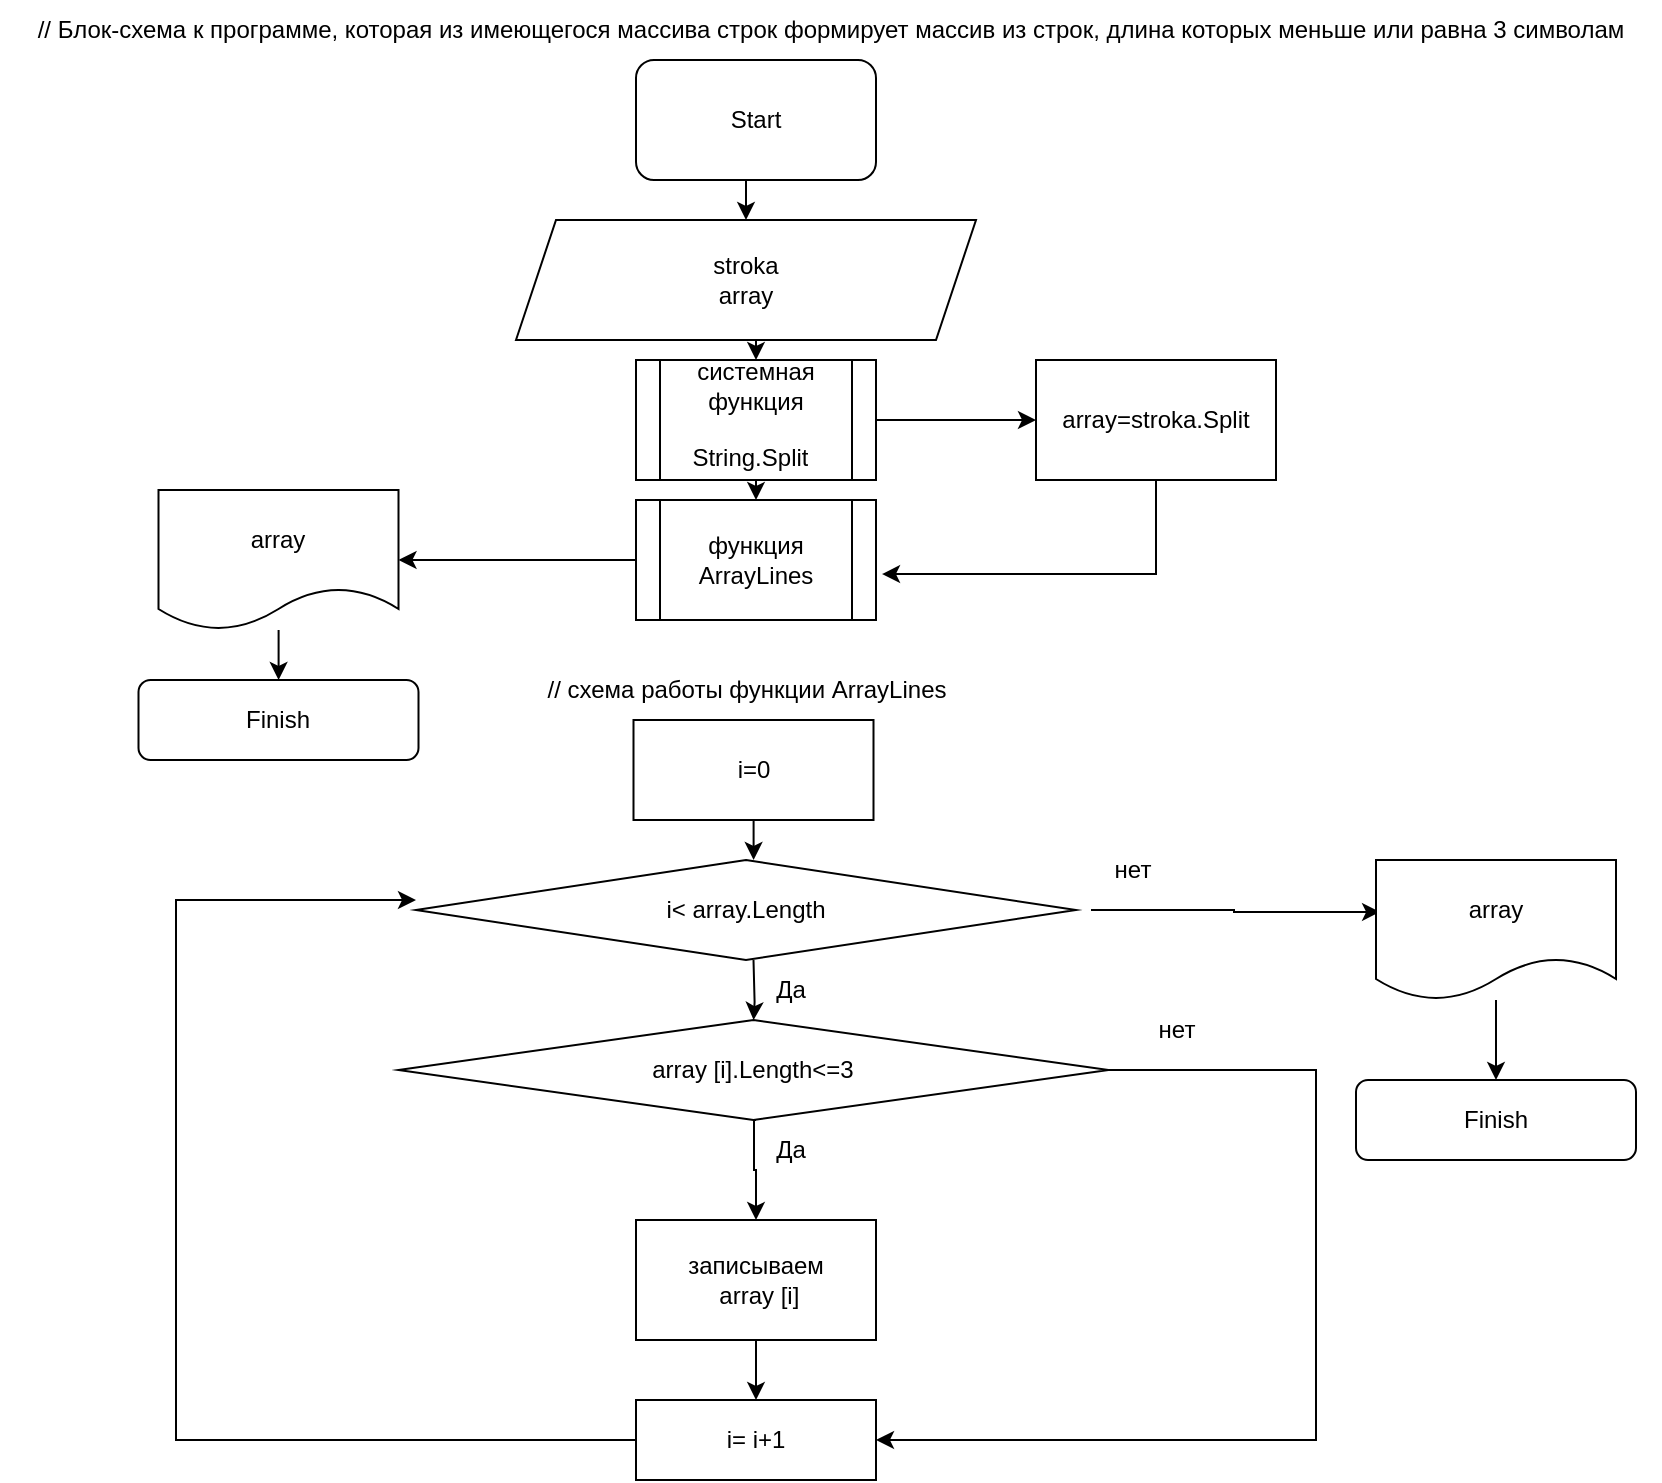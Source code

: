 <mxfile version="20.3.2" type="github"><diagram id="r7i823SI9OVyOnBor-Dp" name="Страница 1"><mxGraphModel dx="2522" dy="450" grid="1" gridSize="10" guides="1" tooltips="1" connect="1" arrows="1" fold="1" page="1" pageScale="1" pageWidth="827" pageHeight="1169" math="0" shadow="0"><root><mxCell id="0"/><mxCell id="1" parent="0"/><mxCell id="NRkwzebzrXKWIpvUE1C6-5" style="edgeStyle=orthogonalEdgeStyle;rounded=0;orthogonalLoop=1;jettySize=auto;html=1;exitX=0.5;exitY=1;exitDx=0;exitDy=0;entryX=0.5;entryY=0;entryDx=0;entryDy=0;" parent="1" source="NRkwzebzrXKWIpvUE1C6-1" edge="1" target="NRkwzebzrXKWIpvUE1C6-45"><mxGeometry relative="1" as="geometry"><mxPoint x="-450" y="180" as="targetPoint"/></mxGeometry></mxCell><mxCell id="NRkwzebzrXKWIpvUE1C6-1" value="&lt;font style=&quot;vertical-align: inherit;&quot;&gt;&lt;font style=&quot;vertical-align: inherit;&quot;&gt;Start&lt;/font&gt;&lt;/font&gt;" style="rounded=1;whiteSpace=wrap;html=1;" parent="1" vertex="1"><mxGeometry x="-510" y="70" width="120" height="60" as="geometry"/></mxCell><mxCell id="NRkwzebzrXKWIpvUE1C6-6" style="edgeStyle=orthogonalEdgeStyle;rounded=0;orthogonalLoop=1;jettySize=auto;html=1;exitX=0.5;exitY=1;exitDx=0;exitDy=0;entryX=0.5;entryY=0;entryDx=0;entryDy=0;" parent="1" edge="1"><mxGeometry relative="1" as="geometry"><mxPoint x="-450" y="300" as="sourcePoint"/><mxPoint x="-450" y="320" as="targetPoint"/></mxGeometry></mxCell><mxCell id="NRkwzebzrXKWIpvUE1C6-11" value="" style="edgeStyle=orthogonalEdgeStyle;rounded=0;orthogonalLoop=1;jettySize=auto;html=1;entryX=0.5;entryY=0;entryDx=0;entryDy=0;" parent="1" source="NRkwzebzrXKWIpvUE1C6-8" edge="1"><mxGeometry relative="1" as="geometry"><mxPoint x="-451.25" y="470" as="targetPoint"/></mxGeometry></mxCell><mxCell id="NRkwzebzrXKWIpvUE1C6-8" value="&lt;font style=&quot;vertical-align: inherit;&quot;&gt;&lt;font style=&quot;vertical-align: inherit;&quot;&gt;&lt;font style=&quot;vertical-align: inherit;&quot;&gt;&lt;font style=&quot;vertical-align: inherit;&quot;&gt;i=0&lt;/font&gt;&lt;/font&gt;&lt;/font&gt;&lt;/font&gt;" style="rounded=0;whiteSpace=wrap;html=1;" parent="1" vertex="1"><mxGeometry x="-511.25" y="400" width="120" height="50" as="geometry"/></mxCell><mxCell id="NRkwzebzrXKWIpvUE1C6-15" style="edgeStyle=orthogonalEdgeStyle;rounded=0;orthogonalLoop=1;jettySize=auto;html=1;exitX=0.5;exitY=1;exitDx=0;exitDy=0;" parent="1" target="NRkwzebzrXKWIpvUE1C6-13" edge="1"><mxGeometry relative="1" as="geometry"><Array as="points"/><mxPoint x="-451.25" y="520" as="sourcePoint"/></mxGeometry></mxCell><mxCell id="NRkwzebzrXKWIpvUE1C6-21" value="" style="edgeStyle=orthogonalEdgeStyle;rounded=0;orthogonalLoop=1;jettySize=auto;html=1;entryX=0.017;entryY=0.371;entryDx=0;entryDy=0;entryPerimeter=0;" parent="1" target="NRkwzebzrXKWIpvUE1C6-20" edge="1"><mxGeometry relative="1" as="geometry"><mxPoint x="-282.5" y="495" as="sourcePoint"/><mxPoint x="-190" y="495" as="targetPoint"/><Array as="points"><mxPoint x="-211" y="495"/><mxPoint x="-211" y="496"/></Array></mxGeometry></mxCell><mxCell id="NRkwzebzrXKWIpvUE1C6-24" value="" style="edgeStyle=orthogonalEdgeStyle;rounded=0;orthogonalLoop=1;jettySize=auto;html=1;entryX=0.5;entryY=0;entryDx=0;entryDy=0;exitX=0.075;exitY=0;exitDx=0;exitDy=0;exitPerimeter=0;" parent="1" source="NRkwzebzrXKWIpvUE1C6-36" target="NRkwzebzrXKWIpvUE1C6-23" edge="1"><mxGeometry relative="1" as="geometry"><Array as="points"><mxPoint x="-451" y="600"/><mxPoint x="-451" y="625"/><mxPoint x="-450" y="625"/></Array></mxGeometry></mxCell><mxCell id="NRkwzebzrXKWIpvUE1C6-32" style="edgeStyle=orthogonalEdgeStyle;rounded=0;orthogonalLoop=1;jettySize=auto;html=1;exitX=1;exitY=0.5;exitDx=0;exitDy=0;entryX=1;entryY=0.5;entryDx=0;entryDy=0;" parent="1" source="NRkwzebzrXKWIpvUE1C6-13" target="NRkwzebzrXKWIpvUE1C6-28" edge="1"><mxGeometry relative="1" as="geometry"><Array as="points"><mxPoint x="-170" y="575"/><mxPoint x="-170" y="760"/></Array></mxGeometry></mxCell><mxCell id="NRkwzebzrXKWIpvUE1C6-13" value="аrray [i].Length&amp;lt;=3" style="rhombus;whiteSpace=wrap;html=1;" parent="1" vertex="1"><mxGeometry x="-628.75" y="550" width="355" height="50" as="geometry"/></mxCell><mxCell id="NRkwzebzrXKWIpvUE1C6-19" value="&lt;font style=&quot;vertical-align: inherit;&quot;&gt;&lt;font style=&quot;vertical-align: inherit;&quot;&gt;&lt;font style=&quot;vertical-align: inherit;&quot;&gt;&lt;font style=&quot;vertical-align: inherit;&quot;&gt;Да&lt;/font&gt;&lt;/font&gt;&lt;/font&gt;&lt;/font&gt;" style="text;html=1;align=center;verticalAlign=middle;resizable=0;points=[];autosize=1;strokeColor=none;fillColor=none;" parent="1" vertex="1"><mxGeometry x="-453" y="520" width="40" height="30" as="geometry"/></mxCell><mxCell id="NRkwzebzrXKWIpvUE1C6-47" value="" style="edgeStyle=orthogonalEdgeStyle;rounded=0;orthogonalLoop=1;jettySize=auto;html=1;fontFamily=Helvetica;fontSize=12;fontColor=default;" parent="1" source="NRkwzebzrXKWIpvUE1C6-20" target="NRkwzebzrXKWIpvUE1C6-46" edge="1"><mxGeometry relative="1" as="geometry"/></mxCell><mxCell id="NRkwzebzrXKWIpvUE1C6-20" value="array" style="shape=document;whiteSpace=wrap;html=1;boundedLbl=1;" parent="1" vertex="1"><mxGeometry x="-140" y="470" width="120" height="70" as="geometry"/></mxCell><mxCell id="NRkwzebzrXKWIpvUE1C6-22" value="&lt;font style=&quot;vertical-align: inherit;&quot;&gt;&lt;font style=&quot;vertical-align: inherit;&quot;&gt;&lt;font style=&quot;vertical-align: inherit;&quot;&gt;&lt;font style=&quot;vertical-align: inherit;&quot;&gt;&lt;font style=&quot;vertical-align: inherit;&quot;&gt;&lt;font style=&quot;vertical-align: inherit;&quot;&gt;нет&lt;/font&gt;&lt;/font&gt;&lt;/font&gt;&lt;/font&gt;&lt;/font&gt;&lt;/font&gt;" style="text;html=1;align=center;verticalAlign=middle;resizable=0;points=[];autosize=1;strokeColor=none;fillColor=none;" parent="1" vertex="1"><mxGeometry x="-282.5" y="460" width="40" height="30" as="geometry"/></mxCell><mxCell id="NRkwzebzrXKWIpvUE1C6-29" value="" style="edgeStyle=orthogonalEdgeStyle;rounded=0;orthogonalLoop=1;jettySize=auto;html=1;" parent="1" source="NRkwzebzrXKWIpvUE1C6-23" target="NRkwzebzrXKWIpvUE1C6-28" edge="1"><mxGeometry relative="1" as="geometry"/></mxCell><mxCell id="NRkwzebzrXKWIpvUE1C6-23" value="&lt;font style=&quot;vertical-align: inherit;&quot;&gt;&lt;font style=&quot;vertical-align: inherit;&quot;&gt;записываем&lt;br&gt;&amp;nbsp;аrray [i]&lt;/font&gt;&lt;/font&gt;" style="whiteSpace=wrap;html=1;" parent="1" vertex="1"><mxGeometry x="-510" y="650" width="120" height="60" as="geometry"/></mxCell><mxCell id="NRkwzebzrXKWIpvUE1C6-30" style="edgeStyle=orthogonalEdgeStyle;rounded=0;orthogonalLoop=1;jettySize=auto;html=1;" parent="1" source="NRkwzebzrXKWIpvUE1C6-28" edge="1"><mxGeometry relative="1" as="geometry"><mxPoint x="-620" y="490" as="targetPoint"/><Array as="points"><mxPoint x="-740" y="760"/><mxPoint x="-740" y="490"/></Array></mxGeometry></mxCell><mxCell id="NRkwzebzrXKWIpvUE1C6-28" value="&lt;font style=&quot;vertical-align: inherit;&quot;&gt;&lt;font style=&quot;vertical-align: inherit;&quot;&gt;&lt;font style=&quot;vertical-align: inherit;&quot;&gt;&lt;font style=&quot;vertical-align: inherit;&quot;&gt;&lt;font style=&quot;vertical-align: inherit;&quot;&gt;&lt;font style=&quot;vertical-align: inherit;&quot;&gt;&lt;font style=&quot;vertical-align: inherit;&quot;&gt;&lt;font style=&quot;vertical-align: inherit;&quot;&gt;i= i+1&lt;/font&gt;&lt;/font&gt;&lt;/font&gt;&lt;/font&gt;&lt;/font&gt;&lt;/font&gt;&lt;/font&gt;&lt;/font&gt;" style="whiteSpace=wrap;html=1;" parent="1" vertex="1"><mxGeometry x="-510" y="740" width="120" height="40" as="geometry"/></mxCell><mxCell id="NRkwzebzrXKWIpvUE1C6-34" style="edgeStyle=orthogonalEdgeStyle;rounded=0;orthogonalLoop=1;jettySize=auto;html=1;exitX=0.5;exitY=1;exitDx=0;exitDy=0;" parent="1" source="NRkwzebzrXKWIpvUE1C6-23" target="NRkwzebzrXKWIpvUE1C6-23" edge="1"><mxGeometry relative="1" as="geometry"/></mxCell><mxCell id="NRkwzebzrXKWIpvUE1C6-36" value="&lt;font style=&quot;vertical-align: inherit;&quot;&gt;&lt;font style=&quot;vertical-align: inherit;&quot;&gt;&lt;font style=&quot;vertical-align: inherit;&quot;&gt;&lt;font style=&quot;vertical-align: inherit;&quot;&gt;Да&lt;/font&gt;&lt;/font&gt;&lt;/font&gt;&lt;/font&gt;" style="text;html=1;align=center;verticalAlign=middle;resizable=0;points=[];autosize=1;strokeColor=none;fillColor=none;" parent="1" vertex="1"><mxGeometry x="-453" y="600" width="40" height="30" as="geometry"/></mxCell><mxCell id="NRkwzebzrXKWIpvUE1C6-38" value="&lt;font style=&quot;vertical-align: inherit;&quot;&gt;&lt;font style=&quot;vertical-align: inherit;&quot;&gt;нет&lt;/font&gt;&lt;/font&gt;" style="text;html=1;align=center;verticalAlign=middle;resizable=0;points=[];autosize=1;strokeColor=none;fillColor=none;" parent="1" vertex="1"><mxGeometry x="-260" y="540" width="40" height="30" as="geometry"/></mxCell><mxCell id="-ndi6tADPGo2xWJuf00i-21" style="edgeStyle=orthogonalEdgeStyle;rounded=0;orthogonalLoop=1;jettySize=auto;html=1;exitX=0.5;exitY=1;exitDx=0;exitDy=0;entryX=0.5;entryY=0;entryDx=0;entryDy=0;" edge="1" parent="1" source="NRkwzebzrXKWIpvUE1C6-45" target="-ndi6tADPGo2xWJuf00i-15"><mxGeometry relative="1" as="geometry"/></mxCell><mxCell id="NRkwzebzrXKWIpvUE1C6-45" value="stroka&lt;br&gt;array" style="shape=parallelogram;perimeter=parallelogramPerimeter;whiteSpace=wrap;html=1;fixedSize=1;rounded=0;strokeColor=default;fontFamily=Helvetica;fontSize=12;fontColor=default;fillColor=default;" parent="1" vertex="1"><mxGeometry x="-570" y="150" width="230" height="60" as="geometry"/></mxCell><mxCell id="NRkwzebzrXKWIpvUE1C6-46" value="Finish" style="rounded=1;whiteSpace=wrap;html=1;strokeColor=default;fontFamily=Helvetica;fontSize=12;fontColor=default;fillColor=default;" parent="1" vertex="1"><mxGeometry x="-150" y="580" width="140" height="40" as="geometry"/></mxCell><mxCell id="NRkwzebzrXKWIpvUE1C6-48" value="// Блок-схема к программе, которая из имеющегося массива строк формирует массив из строк, длина которых меньше или равна 3 символам" style="text;html=1;align=center;verticalAlign=middle;resizable=0;points=[];autosize=1;strokeColor=none;fillColor=none;fontSize=12;fontFamily=Helvetica;fontColor=default;" parent="1" vertex="1"><mxGeometry x="-828" y="40" width="830" height="30" as="geometry"/></mxCell><mxCell id="-ndi6tADPGo2xWJuf00i-20" value="" style="edgeStyle=orthogonalEdgeStyle;rounded=0;orthogonalLoop=1;jettySize=auto;html=1;" edge="1" parent="1" source="-ndi6tADPGo2xWJuf00i-9" target="-ndi6tADPGo2xWJuf00i-18"><mxGeometry relative="1" as="geometry"/></mxCell><mxCell id="-ndi6tADPGo2xWJuf00i-9" value="функция ArrayLines" style="shape=process;whiteSpace=wrap;html=1;backgroundOutline=1;" vertex="1" parent="1"><mxGeometry x="-510" y="290" width="120" height="60" as="geometry"/></mxCell><mxCell id="-ndi6tADPGo2xWJuf00i-22" style="edgeStyle=orthogonalEdgeStyle;rounded=0;orthogonalLoop=1;jettySize=auto;html=1;exitX=0.5;exitY=1;exitDx=0;exitDy=0;entryX=0.5;entryY=0;entryDx=0;entryDy=0;" edge="1" parent="1" source="-ndi6tADPGo2xWJuf00i-15" target="-ndi6tADPGo2xWJuf00i-9"><mxGeometry relative="1" as="geometry"/></mxCell><mxCell id="-ndi6tADPGo2xWJuf00i-26" value="" style="edgeStyle=orthogonalEdgeStyle;rounded=0;orthogonalLoop=1;jettySize=auto;html=1;" edge="1" parent="1" source="-ndi6tADPGo2xWJuf00i-15" target="-ndi6tADPGo2xWJuf00i-25"><mxGeometry relative="1" as="geometry"/></mxCell><mxCell id="-ndi6tADPGo2xWJuf00i-15" value="системная функция String.Split&lt;a style=&quot;color: rgb(26, 13, 171); text-decoration-line: none; -webkit-tap-highlight-color: rgba(0, 0, 0, 0.1); outline: 0px; font-family: arial, sans-serif; font-size: small; text-align: left; background-color: rgb(255, 255, 255);&quot; data-ved=&quot;2ahUKEwj9xo308KD6AhUM_SoKHYZjBJ4QFnoECAcQAQ&quot; href=&quot;https://docs.microsoft.com/ru-ru/dotnet/api/system.string.split&quot;&gt;&lt;h3 style=&quot;font-weight: 400; margin: 0px 0px 3px; padding: 5px 0px 0px; font-size: 20px; line-height: 1.3; display: inline-block;&quot; class=&quot;LC20lb MBeuO DKV0Md&quot;&gt;&amp;nbsp;&lt;/h3&gt;&lt;/a&gt;" style="shape=process;whiteSpace=wrap;html=1;backgroundOutline=1;" vertex="1" parent="1"><mxGeometry x="-510" y="220" width="120" height="60" as="geometry"/></mxCell><mxCell id="-ndi6tADPGo2xWJuf00i-16" value="// схема работы функции&amp;nbsp;&lt;span style=&quot;&quot;&gt;ArrayLines&lt;/span&gt;" style="text;html=1;align=center;verticalAlign=middle;resizable=0;points=[];autosize=1;strokeColor=none;fillColor=none;" vertex="1" parent="1"><mxGeometry x="-565" y="370" width="220" height="30" as="geometry"/></mxCell><mxCell id="-ndi6tADPGo2xWJuf00i-17" value="" style="edgeStyle=orthogonalEdgeStyle;rounded=0;orthogonalLoop=1;jettySize=auto;html=1;fontFamily=Helvetica;fontSize=12;fontColor=default;" edge="1" parent="1" source="-ndi6tADPGo2xWJuf00i-18" target="-ndi6tADPGo2xWJuf00i-19"><mxGeometry relative="1" as="geometry"/></mxCell><mxCell id="-ndi6tADPGo2xWJuf00i-18" value="array" style="shape=document;whiteSpace=wrap;html=1;boundedLbl=1;" vertex="1" parent="1"><mxGeometry x="-748.75" y="285" width="120" height="70" as="geometry"/></mxCell><mxCell id="-ndi6tADPGo2xWJuf00i-19" value="Finish" style="rounded=1;whiteSpace=wrap;html=1;strokeColor=default;fontFamily=Helvetica;fontSize=12;fontColor=default;fillColor=default;" vertex="1" parent="1"><mxGeometry x="-758.75" y="380" width="140" height="40" as="geometry"/></mxCell><mxCell id="-ndi6tADPGo2xWJuf00i-27" style="edgeStyle=orthogonalEdgeStyle;rounded=0;orthogonalLoop=1;jettySize=auto;html=1;entryX=1.025;entryY=0.617;entryDx=0;entryDy=0;entryPerimeter=0;" edge="1" parent="1" source="-ndi6tADPGo2xWJuf00i-25" target="-ndi6tADPGo2xWJuf00i-9"><mxGeometry relative="1" as="geometry"><Array as="points"><mxPoint x="-250" y="327"/></Array></mxGeometry></mxCell><mxCell id="-ndi6tADPGo2xWJuf00i-25" value="array=stroka.Split" style="whiteSpace=wrap;html=1;" vertex="1" parent="1"><mxGeometry x="-310" y="220" width="120" height="60" as="geometry"/></mxCell><mxCell id="-ndi6tADPGo2xWJuf00i-29" value="&lt;span style=&quot;font-family: Helvetica;&quot;&gt;i&amp;lt; array.Length&lt;/span&gt;" style="rhombus;whiteSpace=wrap;html=1;fontFamily=Times New Roman;fillColor=none;" vertex="1" parent="1"><mxGeometry x="-620" y="470" width="330" height="50" as="geometry"/></mxCell></root></mxGraphModel></diagram></mxfile>